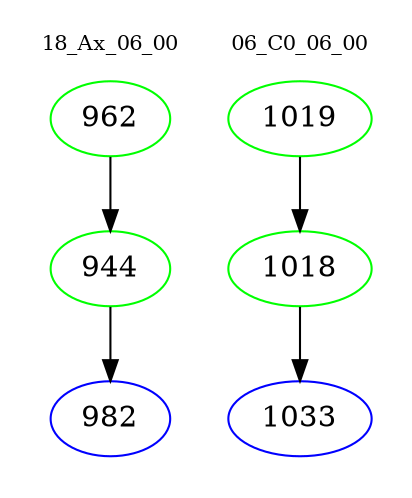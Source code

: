 digraph{
subgraph cluster_0 {
color = white
label = "18_Ax_06_00";
fontsize=10;
T0_962 [label="962", color="green"]
T0_962 -> T0_944 [color="black"]
T0_944 [label="944", color="green"]
T0_944 -> T0_982 [color="black"]
T0_982 [label="982", color="blue"]
}
subgraph cluster_1 {
color = white
label = "06_C0_06_00";
fontsize=10;
T1_1019 [label="1019", color="green"]
T1_1019 -> T1_1018 [color="black"]
T1_1018 [label="1018", color="green"]
T1_1018 -> T1_1033 [color="black"]
T1_1033 [label="1033", color="blue"]
}
}

